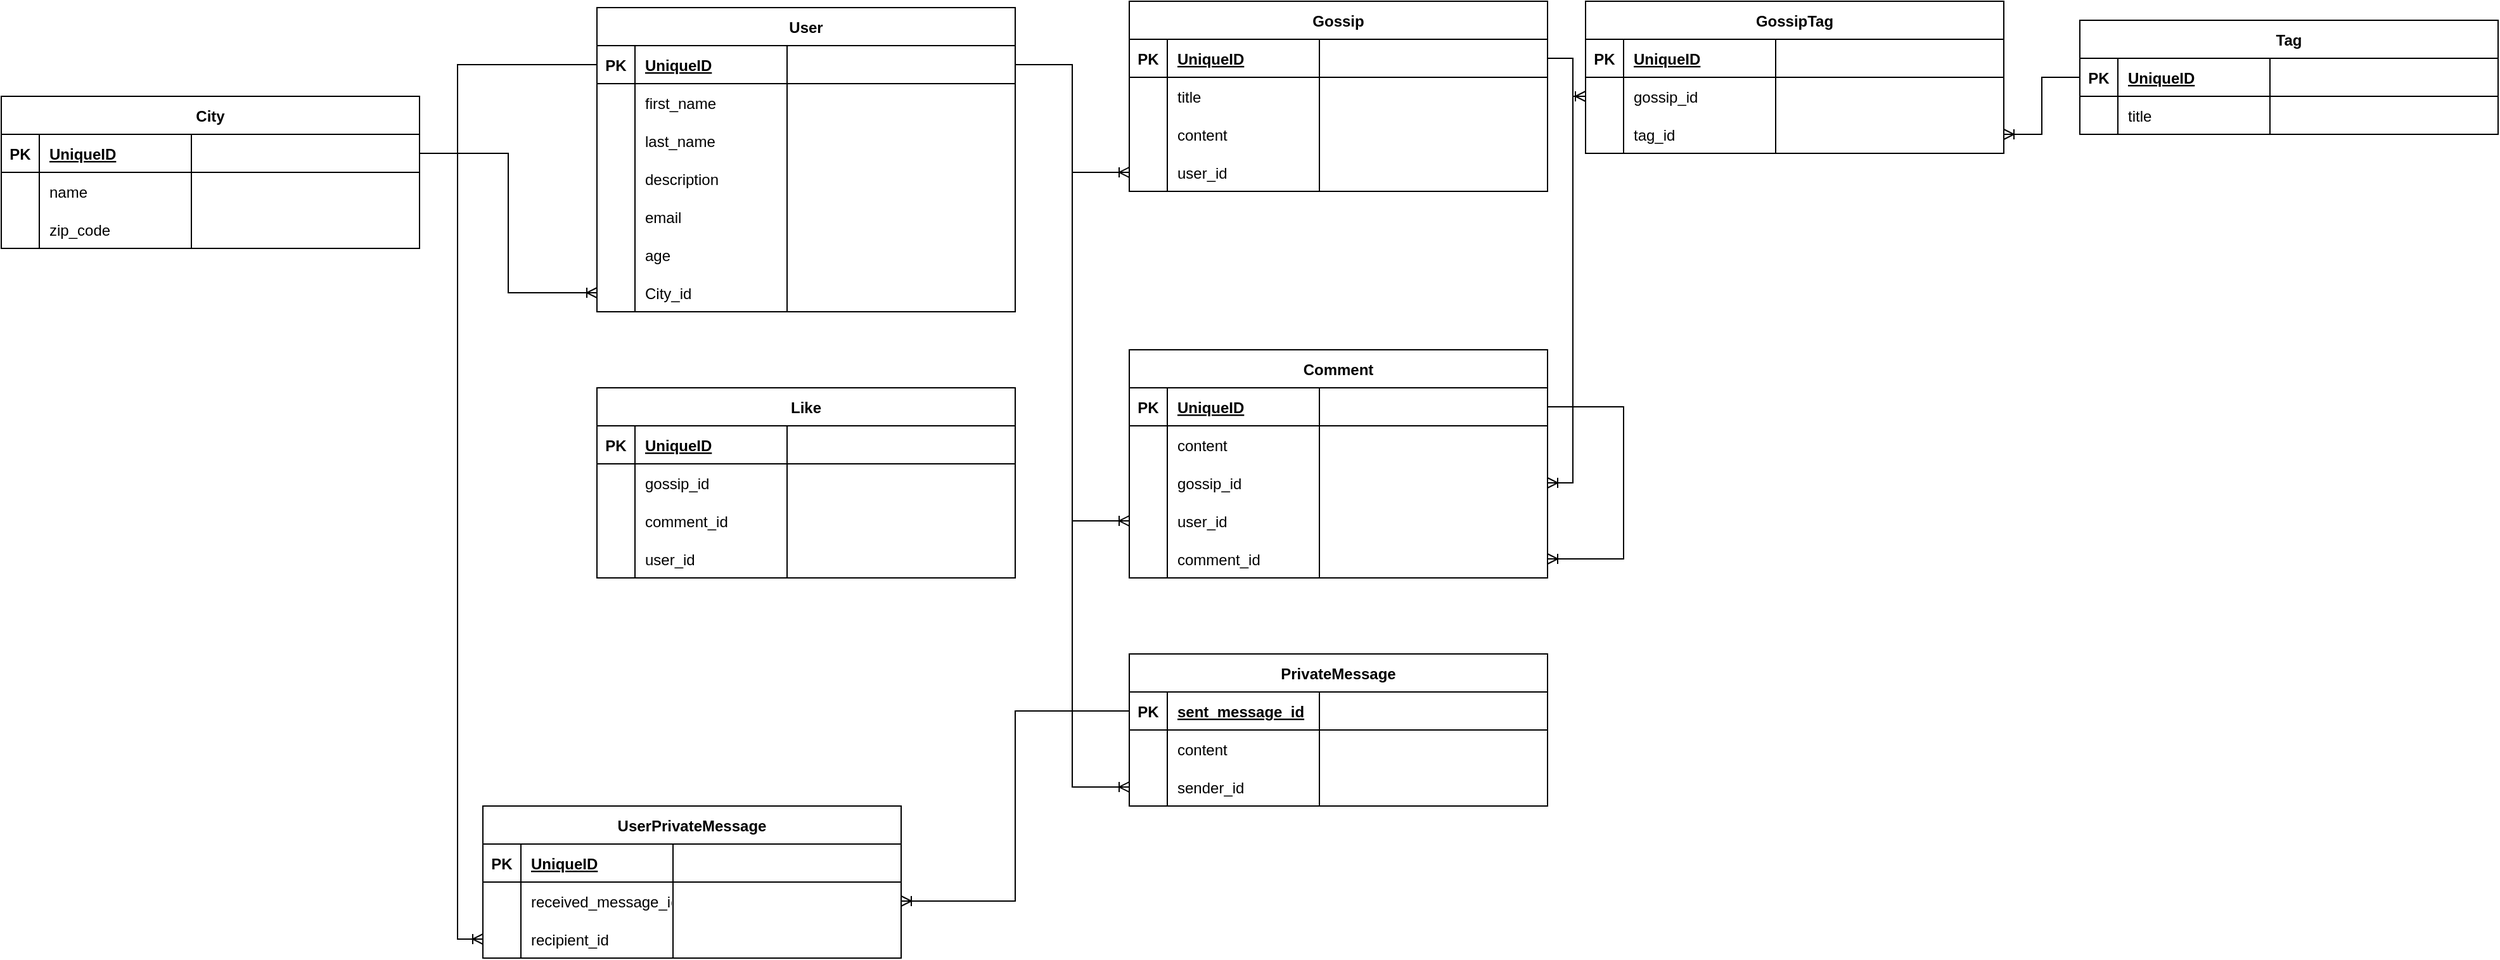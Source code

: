 <mxfile version="14.9.3" type="device"><diagram id="NC7c1RSUiTrpGan8flPd" name="Page-1"><mxGraphModel dx="3984" dy="928" grid="1" gridSize="10" guides="1" tooltips="1" connect="1" arrows="1" fold="1" page="1" pageScale="1" pageWidth="827" pageHeight="1169" math="0" shadow="0"><root><mxCell id="0"/><mxCell id="1" parent="0"/><mxCell id="-15CIQRWrJgsx4qzGJ0d-5" value="User" style="shape=table;startSize=30;container=1;collapsible=1;childLayout=tableLayout;fixedRows=1;rowLines=0;fontStyle=1;align=center;resizeLast=1;resizeHeight=1;" vertex="1" parent="1"><mxGeometry x="-1100" y="40" width="330" height="240" as="geometry"/></mxCell><mxCell id="-15CIQRWrJgsx4qzGJ0d-6" value="" style="shape=partialRectangle;collapsible=0;dropTarget=0;pointerEvents=0;fillColor=none;top=0;left=0;bottom=1;right=0;points=[[0,0.5],[1,0.5]];portConstraint=eastwest;resizeHeight=1;" vertex="1" parent="-15CIQRWrJgsx4qzGJ0d-5"><mxGeometry y="30" width="330" height="30" as="geometry"/></mxCell><mxCell id="-15CIQRWrJgsx4qzGJ0d-7" value="PK" style="shape=partialRectangle;connectable=0;fillColor=none;top=0;left=0;bottom=0;right=0;fontStyle=1;overflow=hidden;resizeHeight=1;" vertex="1" parent="-15CIQRWrJgsx4qzGJ0d-6"><mxGeometry width="30" height="30" as="geometry"/></mxCell><mxCell id="-15CIQRWrJgsx4qzGJ0d-8" value="UniqueID" style="shape=partialRectangle;connectable=0;fillColor=none;top=0;left=0;bottom=0;right=0;align=left;spacingLeft=6;fontStyle=5;overflow=hidden;resizeHeight=1;" vertex="1" parent="-15CIQRWrJgsx4qzGJ0d-6"><mxGeometry x="30" width="120" height="30" as="geometry"/></mxCell><mxCell id="-15CIQRWrJgsx4qzGJ0d-18" style="shape=partialRectangle;connectable=0;fillColor=none;top=0;left=0;bottom=0;right=0;align=left;spacingLeft=6;fontStyle=5;overflow=hidden;resizeHeight=1;" vertex="1" parent="-15CIQRWrJgsx4qzGJ0d-6"><mxGeometry x="150" width="180" height="30" as="geometry"/></mxCell><mxCell id="-15CIQRWrJgsx4qzGJ0d-9" value="" style="shape=partialRectangle;collapsible=0;dropTarget=0;pointerEvents=0;fillColor=none;top=0;left=0;bottom=0;right=0;points=[[0,0.5],[1,0.5]];portConstraint=eastwest;resizeHeight=1;" vertex="1" parent="-15CIQRWrJgsx4qzGJ0d-5"><mxGeometry y="60" width="330" height="30" as="geometry"/></mxCell><mxCell id="-15CIQRWrJgsx4qzGJ0d-10" value="" style="shape=partialRectangle;connectable=0;fillColor=none;top=0;left=0;bottom=0;right=0;editable=1;overflow=hidden;resizeHeight=1;" vertex="1" parent="-15CIQRWrJgsx4qzGJ0d-9"><mxGeometry width="30" height="30" as="geometry"/></mxCell><mxCell id="-15CIQRWrJgsx4qzGJ0d-11" value="first_name" style="shape=partialRectangle;connectable=0;fillColor=none;top=0;left=0;bottom=0;right=0;align=left;spacingLeft=6;overflow=hidden;resizeHeight=1;" vertex="1" parent="-15CIQRWrJgsx4qzGJ0d-9"><mxGeometry x="30" width="120" height="30" as="geometry"/></mxCell><mxCell id="-15CIQRWrJgsx4qzGJ0d-19" style="shape=partialRectangle;connectable=0;fillColor=none;top=0;left=0;bottom=0;right=0;align=left;spacingLeft=6;overflow=hidden;resizeHeight=1;" vertex="1" parent="-15CIQRWrJgsx4qzGJ0d-9"><mxGeometry x="150" width="180" height="30" as="geometry"/></mxCell><mxCell id="-15CIQRWrJgsx4qzGJ0d-12" value="" style="shape=partialRectangle;collapsible=0;dropTarget=0;pointerEvents=0;fillColor=none;top=0;left=0;bottom=0;right=0;points=[[0,0.5],[1,0.5]];portConstraint=eastwest;resizeHeight=1;" vertex="1" parent="-15CIQRWrJgsx4qzGJ0d-5"><mxGeometry y="90" width="330" height="30" as="geometry"/></mxCell><mxCell id="-15CIQRWrJgsx4qzGJ0d-13" value="" style="shape=partialRectangle;connectable=0;fillColor=none;top=0;left=0;bottom=0;right=0;editable=1;overflow=hidden;resizeHeight=1;" vertex="1" parent="-15CIQRWrJgsx4qzGJ0d-12"><mxGeometry width="30" height="30" as="geometry"/></mxCell><mxCell id="-15CIQRWrJgsx4qzGJ0d-14" value="last_name" style="shape=partialRectangle;connectable=0;fillColor=none;top=0;left=0;bottom=0;right=0;align=left;spacingLeft=6;overflow=hidden;resizeHeight=1;" vertex="1" parent="-15CIQRWrJgsx4qzGJ0d-12"><mxGeometry x="30" width="120" height="30" as="geometry"/></mxCell><mxCell id="-15CIQRWrJgsx4qzGJ0d-20" style="shape=partialRectangle;connectable=0;fillColor=none;top=0;left=0;bottom=0;right=0;align=left;spacingLeft=6;overflow=hidden;resizeHeight=1;" vertex="1" parent="-15CIQRWrJgsx4qzGJ0d-12"><mxGeometry x="150" width="180" height="30" as="geometry"/></mxCell><mxCell id="-15CIQRWrJgsx4qzGJ0d-15" value="" style="shape=partialRectangle;collapsible=0;dropTarget=0;pointerEvents=0;fillColor=none;top=0;left=0;bottom=0;right=0;points=[[0,0.5],[1,0.5]];portConstraint=eastwest;resizeHeight=1;" vertex="1" parent="-15CIQRWrJgsx4qzGJ0d-5"><mxGeometry y="120" width="330" height="30" as="geometry"/></mxCell><mxCell id="-15CIQRWrJgsx4qzGJ0d-16" value="" style="shape=partialRectangle;connectable=0;fillColor=none;top=0;left=0;bottom=0;right=0;editable=1;overflow=hidden;resizeHeight=1;" vertex="1" parent="-15CIQRWrJgsx4qzGJ0d-15"><mxGeometry width="30" height="30" as="geometry"/></mxCell><mxCell id="-15CIQRWrJgsx4qzGJ0d-17" value="description" style="shape=partialRectangle;connectable=0;fillColor=none;top=0;left=0;bottom=0;right=0;align=left;spacingLeft=6;overflow=hidden;resizeHeight=1;" vertex="1" parent="-15CIQRWrJgsx4qzGJ0d-15"><mxGeometry x="30" width="120" height="30" as="geometry"/></mxCell><mxCell id="-15CIQRWrJgsx4qzGJ0d-21" style="shape=partialRectangle;connectable=0;fillColor=none;top=0;left=0;bottom=0;right=0;align=left;spacingLeft=6;overflow=hidden;resizeHeight=1;" vertex="1" parent="-15CIQRWrJgsx4qzGJ0d-15"><mxGeometry x="150" width="180" height="30" as="geometry"/></mxCell><mxCell id="-15CIQRWrJgsx4qzGJ0d-23" style="shape=partialRectangle;collapsible=0;dropTarget=0;pointerEvents=0;fillColor=none;top=0;left=0;bottom=0;right=0;points=[[0,0.5],[1,0.5]];portConstraint=eastwest;resizeHeight=1;" vertex="1" parent="-15CIQRWrJgsx4qzGJ0d-5"><mxGeometry y="150" width="330" height="30" as="geometry"/></mxCell><mxCell id="-15CIQRWrJgsx4qzGJ0d-24" style="shape=partialRectangle;connectable=0;fillColor=none;top=0;left=0;bottom=0;right=0;editable=1;overflow=hidden;resizeHeight=1;" vertex="1" parent="-15CIQRWrJgsx4qzGJ0d-23"><mxGeometry width="30" height="30" as="geometry"/></mxCell><mxCell id="-15CIQRWrJgsx4qzGJ0d-25" value="email" style="shape=partialRectangle;connectable=0;fillColor=none;top=0;left=0;bottom=0;right=0;align=left;spacingLeft=6;overflow=hidden;resizeHeight=1;" vertex="1" parent="-15CIQRWrJgsx4qzGJ0d-23"><mxGeometry x="30" width="120" height="30" as="geometry"/></mxCell><mxCell id="-15CIQRWrJgsx4qzGJ0d-26" style="shape=partialRectangle;connectable=0;fillColor=none;top=0;left=0;bottom=0;right=0;align=left;spacingLeft=6;overflow=hidden;resizeHeight=1;" vertex="1" parent="-15CIQRWrJgsx4qzGJ0d-23"><mxGeometry x="150" width="180" height="30" as="geometry"/></mxCell><mxCell id="-15CIQRWrJgsx4qzGJ0d-27" style="shape=partialRectangle;collapsible=0;dropTarget=0;pointerEvents=0;fillColor=none;top=0;left=0;bottom=0;right=0;points=[[0,0.5],[1,0.5]];portConstraint=eastwest;resizeHeight=1;" vertex="1" parent="-15CIQRWrJgsx4qzGJ0d-5"><mxGeometry y="180" width="330" height="30" as="geometry"/></mxCell><mxCell id="-15CIQRWrJgsx4qzGJ0d-28" style="shape=partialRectangle;connectable=0;fillColor=none;top=0;left=0;bottom=0;right=0;editable=1;overflow=hidden;resizeHeight=1;" vertex="1" parent="-15CIQRWrJgsx4qzGJ0d-27"><mxGeometry width="30" height="30" as="geometry"/></mxCell><mxCell id="-15CIQRWrJgsx4qzGJ0d-29" value="age" style="shape=partialRectangle;connectable=0;fillColor=none;top=0;left=0;bottom=0;right=0;align=left;spacingLeft=6;overflow=hidden;resizeHeight=1;" vertex="1" parent="-15CIQRWrJgsx4qzGJ0d-27"><mxGeometry x="30" width="120" height="30" as="geometry"/></mxCell><mxCell id="-15CIQRWrJgsx4qzGJ0d-30" style="shape=partialRectangle;connectable=0;fillColor=none;top=0;left=0;bottom=0;right=0;align=left;spacingLeft=6;overflow=hidden;resizeHeight=1;" vertex="1" parent="-15CIQRWrJgsx4qzGJ0d-27"><mxGeometry x="150" width="180" height="30" as="geometry"/></mxCell><mxCell id="-15CIQRWrJgsx4qzGJ0d-56" style="shape=partialRectangle;collapsible=0;dropTarget=0;pointerEvents=0;fillColor=none;top=0;left=0;bottom=0;right=0;points=[[0,0.5],[1,0.5]];portConstraint=eastwest;resizeHeight=1;" vertex="1" parent="-15CIQRWrJgsx4qzGJ0d-5"><mxGeometry y="210" width="330" height="30" as="geometry"/></mxCell><mxCell id="-15CIQRWrJgsx4qzGJ0d-57" style="shape=partialRectangle;connectable=0;fillColor=none;top=0;left=0;bottom=0;right=0;editable=1;overflow=hidden;resizeHeight=1;" vertex="1" parent="-15CIQRWrJgsx4qzGJ0d-56"><mxGeometry width="30" height="30" as="geometry"/></mxCell><mxCell id="-15CIQRWrJgsx4qzGJ0d-58" value="City_id" style="shape=partialRectangle;connectable=0;fillColor=none;top=0;left=0;bottom=0;right=0;align=left;spacingLeft=6;overflow=hidden;resizeHeight=1;" vertex="1" parent="-15CIQRWrJgsx4qzGJ0d-56"><mxGeometry x="30" width="120" height="30" as="geometry"/></mxCell><mxCell id="-15CIQRWrJgsx4qzGJ0d-59" style="shape=partialRectangle;connectable=0;fillColor=none;top=0;left=0;bottom=0;right=0;align=left;spacingLeft=6;overflow=hidden;resizeHeight=1;" vertex="1" parent="-15CIQRWrJgsx4qzGJ0d-56"><mxGeometry x="150" width="180" height="30" as="geometry"/></mxCell><mxCell id="-15CIQRWrJgsx4qzGJ0d-31" value="City" style="shape=table;startSize=30;container=1;collapsible=1;childLayout=tableLayout;fixedRows=1;rowLines=0;fontStyle=1;align=center;resizeLast=1;resizeHeight=1;" vertex="1" parent="1"><mxGeometry x="-1570" y="110" width="330" height="120" as="geometry"/></mxCell><mxCell id="-15CIQRWrJgsx4qzGJ0d-32" value="" style="shape=partialRectangle;collapsible=0;dropTarget=0;pointerEvents=0;fillColor=none;top=0;left=0;bottom=1;right=0;points=[[0,0.5],[1,0.5]];portConstraint=eastwest;resizeHeight=1;" vertex="1" parent="-15CIQRWrJgsx4qzGJ0d-31"><mxGeometry y="30" width="330" height="30" as="geometry"/></mxCell><mxCell id="-15CIQRWrJgsx4qzGJ0d-33" value="PK" style="shape=partialRectangle;connectable=0;fillColor=none;top=0;left=0;bottom=0;right=0;fontStyle=1;overflow=hidden;resizeHeight=1;" vertex="1" parent="-15CIQRWrJgsx4qzGJ0d-32"><mxGeometry width="30" height="30" as="geometry"/></mxCell><mxCell id="-15CIQRWrJgsx4qzGJ0d-34" value="UniqueID" style="shape=partialRectangle;connectable=0;fillColor=none;top=0;left=0;bottom=0;right=0;align=left;spacingLeft=6;fontStyle=5;overflow=hidden;resizeHeight=1;" vertex="1" parent="-15CIQRWrJgsx4qzGJ0d-32"><mxGeometry x="30" width="120" height="30" as="geometry"/></mxCell><mxCell id="-15CIQRWrJgsx4qzGJ0d-35" style="shape=partialRectangle;connectable=0;fillColor=none;top=0;left=0;bottom=0;right=0;align=left;spacingLeft=6;fontStyle=5;overflow=hidden;resizeHeight=1;" vertex="1" parent="-15CIQRWrJgsx4qzGJ0d-32"><mxGeometry x="150" width="180" height="30" as="geometry"/></mxCell><mxCell id="-15CIQRWrJgsx4qzGJ0d-36" value="" style="shape=partialRectangle;collapsible=0;dropTarget=0;pointerEvents=0;fillColor=none;top=0;left=0;bottom=0;right=0;points=[[0,0.5],[1,0.5]];portConstraint=eastwest;resizeHeight=1;" vertex="1" parent="-15CIQRWrJgsx4qzGJ0d-31"><mxGeometry y="60" width="330" height="30" as="geometry"/></mxCell><mxCell id="-15CIQRWrJgsx4qzGJ0d-37" value="" style="shape=partialRectangle;connectable=0;fillColor=none;top=0;left=0;bottom=0;right=0;editable=1;overflow=hidden;resizeHeight=1;" vertex="1" parent="-15CIQRWrJgsx4qzGJ0d-36"><mxGeometry width="30" height="30" as="geometry"/></mxCell><mxCell id="-15CIQRWrJgsx4qzGJ0d-38" value="name" style="shape=partialRectangle;connectable=0;fillColor=none;top=0;left=0;bottom=0;right=0;align=left;spacingLeft=6;overflow=hidden;resizeHeight=1;" vertex="1" parent="-15CIQRWrJgsx4qzGJ0d-36"><mxGeometry x="30" width="120" height="30" as="geometry"/></mxCell><mxCell id="-15CIQRWrJgsx4qzGJ0d-39" style="shape=partialRectangle;connectable=0;fillColor=none;top=0;left=0;bottom=0;right=0;align=left;spacingLeft=6;overflow=hidden;resizeHeight=1;" vertex="1" parent="-15CIQRWrJgsx4qzGJ0d-36"><mxGeometry x="150" width="180" height="30" as="geometry"/></mxCell><mxCell id="-15CIQRWrJgsx4qzGJ0d-40" value="" style="shape=partialRectangle;collapsible=0;dropTarget=0;pointerEvents=0;fillColor=none;top=0;left=0;bottom=0;right=0;points=[[0,0.5],[1,0.5]];portConstraint=eastwest;resizeHeight=1;" vertex="1" parent="-15CIQRWrJgsx4qzGJ0d-31"><mxGeometry y="90" width="330" height="30" as="geometry"/></mxCell><mxCell id="-15CIQRWrJgsx4qzGJ0d-41" value="" style="shape=partialRectangle;connectable=0;fillColor=none;top=0;left=0;bottom=0;right=0;editable=1;overflow=hidden;resizeHeight=1;" vertex="1" parent="-15CIQRWrJgsx4qzGJ0d-40"><mxGeometry width="30" height="30" as="geometry"/></mxCell><mxCell id="-15CIQRWrJgsx4qzGJ0d-42" value="zip_code" style="shape=partialRectangle;connectable=0;fillColor=none;top=0;left=0;bottom=0;right=0;align=left;spacingLeft=6;overflow=hidden;resizeHeight=1;" vertex="1" parent="-15CIQRWrJgsx4qzGJ0d-40"><mxGeometry x="30" width="120" height="30" as="geometry"/></mxCell><mxCell id="-15CIQRWrJgsx4qzGJ0d-43" style="shape=partialRectangle;connectable=0;fillColor=none;top=0;left=0;bottom=0;right=0;align=left;spacingLeft=6;overflow=hidden;resizeHeight=1;" vertex="1" parent="-15CIQRWrJgsx4qzGJ0d-40"><mxGeometry x="150" width="180" height="30" as="geometry"/></mxCell><mxCell id="-15CIQRWrJgsx4qzGJ0d-61" style="edgeStyle=orthogonalEdgeStyle;rounded=0;orthogonalLoop=1;jettySize=auto;html=1;exitX=1;exitY=0.5;exitDx=0;exitDy=0;entryX=0;entryY=0.5;entryDx=0;entryDy=0;fontSize=10;endArrow=ERoneToMany;endFill=0;" edge="1" parent="1" source="-15CIQRWrJgsx4qzGJ0d-32" target="-15CIQRWrJgsx4qzGJ0d-56"><mxGeometry relative="1" as="geometry"/></mxCell><mxCell id="-15CIQRWrJgsx4qzGJ0d-62" value="Gossip" style="shape=table;startSize=30;container=1;collapsible=1;childLayout=tableLayout;fixedRows=1;rowLines=0;fontStyle=1;align=center;resizeLast=1;resizeHeight=1;" vertex="1" parent="1"><mxGeometry x="-680" y="35" width="330" height="150" as="geometry"/></mxCell><mxCell id="-15CIQRWrJgsx4qzGJ0d-63" value="" style="shape=partialRectangle;collapsible=0;dropTarget=0;pointerEvents=0;fillColor=none;top=0;left=0;bottom=1;right=0;points=[[0,0.5],[1,0.5]];portConstraint=eastwest;resizeHeight=1;" vertex="1" parent="-15CIQRWrJgsx4qzGJ0d-62"><mxGeometry y="30" width="330" height="30" as="geometry"/></mxCell><mxCell id="-15CIQRWrJgsx4qzGJ0d-64" value="PK" style="shape=partialRectangle;connectable=0;fillColor=none;top=0;left=0;bottom=0;right=0;fontStyle=1;overflow=hidden;resizeHeight=1;" vertex="1" parent="-15CIQRWrJgsx4qzGJ0d-63"><mxGeometry width="30" height="30" as="geometry"/></mxCell><mxCell id="-15CIQRWrJgsx4qzGJ0d-65" value="UniqueID" style="shape=partialRectangle;connectable=0;fillColor=none;top=0;left=0;bottom=0;right=0;align=left;spacingLeft=6;fontStyle=5;overflow=hidden;resizeHeight=1;" vertex="1" parent="-15CIQRWrJgsx4qzGJ0d-63"><mxGeometry x="30" width="120" height="30" as="geometry"/></mxCell><mxCell id="-15CIQRWrJgsx4qzGJ0d-66" style="shape=partialRectangle;connectable=0;fillColor=none;top=0;left=0;bottom=0;right=0;align=left;spacingLeft=6;fontStyle=5;overflow=hidden;resizeHeight=1;" vertex="1" parent="-15CIQRWrJgsx4qzGJ0d-63"><mxGeometry x="150" width="180" height="30" as="geometry"/></mxCell><mxCell id="-15CIQRWrJgsx4qzGJ0d-67" value="" style="shape=partialRectangle;collapsible=0;dropTarget=0;pointerEvents=0;fillColor=none;top=0;left=0;bottom=0;right=0;points=[[0,0.5],[1,0.5]];portConstraint=eastwest;resizeHeight=1;" vertex="1" parent="-15CIQRWrJgsx4qzGJ0d-62"><mxGeometry y="60" width="330" height="30" as="geometry"/></mxCell><mxCell id="-15CIQRWrJgsx4qzGJ0d-68" value="" style="shape=partialRectangle;connectable=0;fillColor=none;top=0;left=0;bottom=0;right=0;editable=1;overflow=hidden;resizeHeight=1;" vertex="1" parent="-15CIQRWrJgsx4qzGJ0d-67"><mxGeometry width="30" height="30" as="geometry"/></mxCell><mxCell id="-15CIQRWrJgsx4qzGJ0d-69" value="title" style="shape=partialRectangle;connectable=0;fillColor=none;top=0;left=0;bottom=0;right=0;align=left;spacingLeft=6;overflow=hidden;resizeHeight=1;" vertex="1" parent="-15CIQRWrJgsx4qzGJ0d-67"><mxGeometry x="30" width="120" height="30" as="geometry"/></mxCell><mxCell id="-15CIQRWrJgsx4qzGJ0d-70" style="shape=partialRectangle;connectable=0;fillColor=none;top=0;left=0;bottom=0;right=0;align=left;spacingLeft=6;overflow=hidden;resizeHeight=1;" vertex="1" parent="-15CIQRWrJgsx4qzGJ0d-67"><mxGeometry x="150" width="180" height="30" as="geometry"/></mxCell><mxCell id="-15CIQRWrJgsx4qzGJ0d-71" value="" style="shape=partialRectangle;collapsible=0;dropTarget=0;pointerEvents=0;fillColor=none;top=0;left=0;bottom=0;right=0;points=[[0,0.5],[1,0.5]];portConstraint=eastwest;resizeHeight=1;" vertex="1" parent="-15CIQRWrJgsx4qzGJ0d-62"><mxGeometry y="90" width="330" height="30" as="geometry"/></mxCell><mxCell id="-15CIQRWrJgsx4qzGJ0d-72" value="" style="shape=partialRectangle;connectable=0;fillColor=none;top=0;left=0;bottom=0;right=0;editable=1;overflow=hidden;resizeHeight=1;" vertex="1" parent="-15CIQRWrJgsx4qzGJ0d-71"><mxGeometry width="30" height="30" as="geometry"/></mxCell><mxCell id="-15CIQRWrJgsx4qzGJ0d-73" value="content" style="shape=partialRectangle;connectable=0;fillColor=none;top=0;left=0;bottom=0;right=0;align=left;spacingLeft=6;overflow=hidden;resizeHeight=1;" vertex="1" parent="-15CIQRWrJgsx4qzGJ0d-71"><mxGeometry x="30" width="120" height="30" as="geometry"/></mxCell><mxCell id="-15CIQRWrJgsx4qzGJ0d-74" style="shape=partialRectangle;connectable=0;fillColor=none;top=0;left=0;bottom=0;right=0;align=left;spacingLeft=6;overflow=hidden;resizeHeight=1;" vertex="1" parent="-15CIQRWrJgsx4qzGJ0d-71"><mxGeometry x="150" width="180" height="30" as="geometry"/></mxCell><mxCell id="-15CIQRWrJgsx4qzGJ0d-75" value="" style="shape=partialRectangle;collapsible=0;dropTarget=0;pointerEvents=0;fillColor=none;top=0;left=0;bottom=0;right=0;points=[[0,0.5],[1,0.5]];portConstraint=eastwest;resizeHeight=1;" vertex="1" parent="-15CIQRWrJgsx4qzGJ0d-62"><mxGeometry y="120" width="330" height="30" as="geometry"/></mxCell><mxCell id="-15CIQRWrJgsx4qzGJ0d-76" value="" style="shape=partialRectangle;connectable=0;fillColor=none;top=0;left=0;bottom=0;right=0;editable=1;overflow=hidden;resizeHeight=1;" vertex="1" parent="-15CIQRWrJgsx4qzGJ0d-75"><mxGeometry width="30" height="30" as="geometry"/></mxCell><mxCell id="-15CIQRWrJgsx4qzGJ0d-77" value="user_id" style="shape=partialRectangle;connectable=0;fillColor=none;top=0;left=0;bottom=0;right=0;align=left;spacingLeft=6;overflow=hidden;resizeHeight=1;" vertex="1" parent="-15CIQRWrJgsx4qzGJ0d-75"><mxGeometry x="30" width="120" height="30" as="geometry"/></mxCell><mxCell id="-15CIQRWrJgsx4qzGJ0d-78" style="shape=partialRectangle;connectable=0;fillColor=none;top=0;left=0;bottom=0;right=0;align=left;spacingLeft=6;overflow=hidden;resizeHeight=1;" vertex="1" parent="-15CIQRWrJgsx4qzGJ0d-75"><mxGeometry x="150" width="180" height="30" as="geometry"/></mxCell><mxCell id="-15CIQRWrJgsx4qzGJ0d-92" style="edgeStyle=orthogonalEdgeStyle;rounded=0;orthogonalLoop=1;jettySize=auto;html=1;exitX=1;exitY=0.5;exitDx=0;exitDy=0;fontSize=10;endArrow=ERoneToMany;endFill=0;" edge="1" parent="1" source="-15CIQRWrJgsx4qzGJ0d-6" target="-15CIQRWrJgsx4qzGJ0d-75"><mxGeometry relative="1" as="geometry"/></mxCell><mxCell id="-15CIQRWrJgsx4qzGJ0d-95" value="Tag" style="shape=table;startSize=30;container=1;collapsible=1;childLayout=tableLayout;fixedRows=1;rowLines=0;fontStyle=1;align=center;resizeLast=1;resizeHeight=1;" vertex="1" parent="1"><mxGeometry x="70" y="50" width="330" height="90" as="geometry"/></mxCell><mxCell id="-15CIQRWrJgsx4qzGJ0d-96" value="" style="shape=partialRectangle;collapsible=0;dropTarget=0;pointerEvents=0;fillColor=none;top=0;left=0;bottom=1;right=0;points=[[0,0.5],[1,0.5]];portConstraint=eastwest;resizeHeight=1;" vertex="1" parent="-15CIQRWrJgsx4qzGJ0d-95"><mxGeometry y="30" width="330" height="30" as="geometry"/></mxCell><mxCell id="-15CIQRWrJgsx4qzGJ0d-97" value="PK" style="shape=partialRectangle;connectable=0;fillColor=none;top=0;left=0;bottom=0;right=0;fontStyle=1;overflow=hidden;resizeHeight=1;" vertex="1" parent="-15CIQRWrJgsx4qzGJ0d-96"><mxGeometry width="30" height="30" as="geometry"/></mxCell><mxCell id="-15CIQRWrJgsx4qzGJ0d-98" value="UniqueID" style="shape=partialRectangle;connectable=0;fillColor=none;top=0;left=0;bottom=0;right=0;align=left;spacingLeft=6;fontStyle=5;overflow=hidden;resizeHeight=1;" vertex="1" parent="-15CIQRWrJgsx4qzGJ0d-96"><mxGeometry x="30" width="120" height="30" as="geometry"/></mxCell><mxCell id="-15CIQRWrJgsx4qzGJ0d-99" style="shape=partialRectangle;connectable=0;fillColor=none;top=0;left=0;bottom=0;right=0;align=left;spacingLeft=6;fontStyle=5;overflow=hidden;resizeHeight=1;" vertex="1" parent="-15CIQRWrJgsx4qzGJ0d-96"><mxGeometry x="150" width="180" height="30" as="geometry"/></mxCell><mxCell id="-15CIQRWrJgsx4qzGJ0d-100" value="" style="shape=partialRectangle;collapsible=0;dropTarget=0;pointerEvents=0;fillColor=none;top=0;left=0;bottom=0;right=0;points=[[0,0.5],[1,0.5]];portConstraint=eastwest;resizeHeight=1;" vertex="1" parent="-15CIQRWrJgsx4qzGJ0d-95"><mxGeometry y="60" width="330" height="30" as="geometry"/></mxCell><mxCell id="-15CIQRWrJgsx4qzGJ0d-101" value="" style="shape=partialRectangle;connectable=0;fillColor=none;top=0;left=0;bottom=0;right=0;editable=1;overflow=hidden;resizeHeight=1;" vertex="1" parent="-15CIQRWrJgsx4qzGJ0d-100"><mxGeometry width="30" height="30" as="geometry"/></mxCell><mxCell id="-15CIQRWrJgsx4qzGJ0d-102" value="title" style="shape=partialRectangle;connectable=0;fillColor=none;top=0;left=0;bottom=0;right=0;align=left;spacingLeft=6;overflow=hidden;resizeHeight=1;" vertex="1" parent="-15CIQRWrJgsx4qzGJ0d-100"><mxGeometry x="30" width="120" height="30" as="geometry"/></mxCell><mxCell id="-15CIQRWrJgsx4qzGJ0d-103" style="shape=partialRectangle;connectable=0;fillColor=none;top=0;left=0;bottom=0;right=0;align=left;spacingLeft=6;overflow=hidden;resizeHeight=1;" vertex="1" parent="-15CIQRWrJgsx4qzGJ0d-100"><mxGeometry x="150" width="180" height="30" as="geometry"/></mxCell><mxCell id="-15CIQRWrJgsx4qzGJ0d-112" value="GossipTag" style="shape=table;startSize=30;container=1;collapsible=1;childLayout=tableLayout;fixedRows=1;rowLines=0;fontStyle=1;align=center;resizeLast=1;resizeHeight=1;" vertex="1" parent="1"><mxGeometry x="-320" y="35" width="330" height="120" as="geometry"/></mxCell><mxCell id="-15CIQRWrJgsx4qzGJ0d-113" value="" style="shape=partialRectangle;collapsible=0;dropTarget=0;pointerEvents=0;fillColor=none;top=0;left=0;bottom=1;right=0;points=[[0,0.5],[1,0.5]];portConstraint=eastwest;resizeHeight=1;" vertex="1" parent="-15CIQRWrJgsx4qzGJ0d-112"><mxGeometry y="30" width="330" height="30" as="geometry"/></mxCell><mxCell id="-15CIQRWrJgsx4qzGJ0d-114" value="PK" style="shape=partialRectangle;connectable=0;fillColor=none;top=0;left=0;bottom=0;right=0;fontStyle=1;overflow=hidden;resizeHeight=1;" vertex="1" parent="-15CIQRWrJgsx4qzGJ0d-113"><mxGeometry width="30" height="30" as="geometry"/></mxCell><mxCell id="-15CIQRWrJgsx4qzGJ0d-115" value="UniqueID" style="shape=partialRectangle;connectable=0;fillColor=none;top=0;left=0;bottom=0;right=0;align=left;spacingLeft=6;fontStyle=5;overflow=hidden;resizeHeight=1;" vertex="1" parent="-15CIQRWrJgsx4qzGJ0d-113"><mxGeometry x="30" width="120" height="30" as="geometry"/></mxCell><mxCell id="-15CIQRWrJgsx4qzGJ0d-116" style="shape=partialRectangle;connectable=0;fillColor=none;top=0;left=0;bottom=0;right=0;align=left;spacingLeft=6;fontStyle=5;overflow=hidden;resizeHeight=1;" vertex="1" parent="-15CIQRWrJgsx4qzGJ0d-113"><mxGeometry x="150" width="180" height="30" as="geometry"/></mxCell><mxCell id="-15CIQRWrJgsx4qzGJ0d-117" value="" style="shape=partialRectangle;collapsible=0;dropTarget=0;pointerEvents=0;fillColor=none;top=0;left=0;bottom=0;right=0;points=[[0,0.5],[1,0.5]];portConstraint=eastwest;resizeHeight=1;" vertex="1" parent="-15CIQRWrJgsx4qzGJ0d-112"><mxGeometry y="60" width="330" height="30" as="geometry"/></mxCell><mxCell id="-15CIQRWrJgsx4qzGJ0d-118" value="" style="shape=partialRectangle;connectable=0;fillColor=none;top=0;left=0;bottom=0;right=0;editable=1;overflow=hidden;resizeHeight=1;" vertex="1" parent="-15CIQRWrJgsx4qzGJ0d-117"><mxGeometry width="30" height="30" as="geometry"/></mxCell><mxCell id="-15CIQRWrJgsx4qzGJ0d-119" value="gossip_id" style="shape=partialRectangle;connectable=0;fillColor=none;top=0;left=0;bottom=0;right=0;align=left;spacingLeft=6;overflow=hidden;resizeHeight=1;" vertex="1" parent="-15CIQRWrJgsx4qzGJ0d-117"><mxGeometry x="30" width="120" height="30" as="geometry"/></mxCell><mxCell id="-15CIQRWrJgsx4qzGJ0d-120" style="shape=partialRectangle;connectable=0;fillColor=none;top=0;left=0;bottom=0;right=0;align=left;spacingLeft=6;overflow=hidden;resizeHeight=1;" vertex="1" parent="-15CIQRWrJgsx4qzGJ0d-117"><mxGeometry x="150" width="180" height="30" as="geometry"/></mxCell><mxCell id="-15CIQRWrJgsx4qzGJ0d-121" value="" style="shape=partialRectangle;collapsible=0;dropTarget=0;pointerEvents=0;fillColor=none;top=0;left=0;bottom=0;right=0;points=[[0,0.5],[1,0.5]];portConstraint=eastwest;resizeHeight=1;" vertex="1" parent="-15CIQRWrJgsx4qzGJ0d-112"><mxGeometry y="90" width="330" height="30" as="geometry"/></mxCell><mxCell id="-15CIQRWrJgsx4qzGJ0d-122" value="" style="shape=partialRectangle;connectable=0;fillColor=none;top=0;left=0;bottom=0;right=0;editable=1;overflow=hidden;resizeHeight=1;" vertex="1" parent="-15CIQRWrJgsx4qzGJ0d-121"><mxGeometry width="30" height="30" as="geometry"/></mxCell><mxCell id="-15CIQRWrJgsx4qzGJ0d-123" value="tag_id" style="shape=partialRectangle;connectable=0;fillColor=none;top=0;left=0;bottom=0;right=0;align=left;spacingLeft=6;overflow=hidden;resizeHeight=1;" vertex="1" parent="-15CIQRWrJgsx4qzGJ0d-121"><mxGeometry x="30" width="120" height="30" as="geometry"/></mxCell><mxCell id="-15CIQRWrJgsx4qzGJ0d-124" style="shape=partialRectangle;connectable=0;fillColor=none;top=0;left=0;bottom=0;right=0;align=left;spacingLeft=6;overflow=hidden;resizeHeight=1;" vertex="1" parent="-15CIQRWrJgsx4qzGJ0d-121"><mxGeometry x="150" width="180" height="30" as="geometry"/></mxCell><mxCell id="-15CIQRWrJgsx4qzGJ0d-127" style="edgeStyle=orthogonalEdgeStyle;rounded=0;orthogonalLoop=1;jettySize=auto;html=1;exitX=0;exitY=0.5;exitDx=0;exitDy=0;entryX=1;entryY=0.5;entryDx=0;entryDy=0;fontSize=10;endArrow=ERoneToMany;endFill=0;" edge="1" parent="1" source="-15CIQRWrJgsx4qzGJ0d-96" target="-15CIQRWrJgsx4qzGJ0d-121"><mxGeometry relative="1" as="geometry"/></mxCell><mxCell id="-15CIQRWrJgsx4qzGJ0d-128" style="edgeStyle=orthogonalEdgeStyle;rounded=0;orthogonalLoop=1;jettySize=auto;html=1;exitX=1;exitY=0.5;exitDx=0;exitDy=0;entryX=0;entryY=0.5;entryDx=0;entryDy=0;fontSize=10;endArrow=ERoneToMany;endFill=0;" edge="1" parent="1" source="-15CIQRWrJgsx4qzGJ0d-63" target="-15CIQRWrJgsx4qzGJ0d-117"><mxGeometry relative="1" as="geometry"/></mxCell><mxCell id="-15CIQRWrJgsx4qzGJ0d-129" value="PrivateMessage" style="shape=table;startSize=30;container=1;collapsible=1;childLayout=tableLayout;fixedRows=1;rowLines=0;fontStyle=1;align=center;resizeLast=1;resizeHeight=1;" vertex="1" parent="1"><mxGeometry x="-680" y="550" width="330" height="120" as="geometry"/></mxCell><mxCell id="-15CIQRWrJgsx4qzGJ0d-130" value="" style="shape=partialRectangle;collapsible=0;dropTarget=0;pointerEvents=0;fillColor=none;top=0;left=0;bottom=1;right=0;points=[[0,0.5],[1,0.5]];portConstraint=eastwest;resizeHeight=1;" vertex="1" parent="-15CIQRWrJgsx4qzGJ0d-129"><mxGeometry y="30" width="330" height="30" as="geometry"/></mxCell><mxCell id="-15CIQRWrJgsx4qzGJ0d-131" value="PK" style="shape=partialRectangle;connectable=0;fillColor=none;top=0;left=0;bottom=0;right=0;fontStyle=1;overflow=hidden;resizeHeight=1;" vertex="1" parent="-15CIQRWrJgsx4qzGJ0d-130"><mxGeometry width="30" height="30" as="geometry"/></mxCell><mxCell id="-15CIQRWrJgsx4qzGJ0d-132" value="sent_message_id" style="shape=partialRectangle;connectable=0;fillColor=none;top=0;left=0;bottom=0;right=0;align=left;spacingLeft=6;fontStyle=5;overflow=hidden;resizeHeight=1;" vertex="1" parent="-15CIQRWrJgsx4qzGJ0d-130"><mxGeometry x="30" width="120" height="30" as="geometry"/></mxCell><mxCell id="-15CIQRWrJgsx4qzGJ0d-133" style="shape=partialRectangle;connectable=0;fillColor=none;top=0;left=0;bottom=0;right=0;align=left;spacingLeft=6;fontStyle=5;overflow=hidden;resizeHeight=1;" vertex="1" parent="-15CIQRWrJgsx4qzGJ0d-130"><mxGeometry x="150" width="180" height="30" as="geometry"/></mxCell><mxCell id="-15CIQRWrJgsx4qzGJ0d-134" value="" style="shape=partialRectangle;collapsible=0;dropTarget=0;pointerEvents=0;fillColor=none;top=0;left=0;bottom=0;right=0;points=[[0,0.5],[1,0.5]];portConstraint=eastwest;resizeHeight=1;" vertex="1" parent="-15CIQRWrJgsx4qzGJ0d-129"><mxGeometry y="60" width="330" height="30" as="geometry"/></mxCell><mxCell id="-15CIQRWrJgsx4qzGJ0d-135" value="" style="shape=partialRectangle;connectable=0;fillColor=none;top=0;left=0;bottom=0;right=0;editable=1;overflow=hidden;resizeHeight=1;" vertex="1" parent="-15CIQRWrJgsx4qzGJ0d-134"><mxGeometry width="30" height="30" as="geometry"/></mxCell><mxCell id="-15CIQRWrJgsx4qzGJ0d-136" value="content" style="shape=partialRectangle;connectable=0;fillColor=none;top=0;left=0;bottom=0;right=0;align=left;spacingLeft=6;overflow=hidden;resizeHeight=1;" vertex="1" parent="-15CIQRWrJgsx4qzGJ0d-134"><mxGeometry x="30" width="120" height="30" as="geometry"/></mxCell><mxCell id="-15CIQRWrJgsx4qzGJ0d-137" style="shape=partialRectangle;connectable=0;fillColor=none;top=0;left=0;bottom=0;right=0;align=left;spacingLeft=6;overflow=hidden;resizeHeight=1;" vertex="1" parent="-15CIQRWrJgsx4qzGJ0d-134"><mxGeometry x="150" width="180" height="30" as="geometry"/></mxCell><mxCell id="-15CIQRWrJgsx4qzGJ0d-138" value="" style="shape=partialRectangle;collapsible=0;dropTarget=0;pointerEvents=0;fillColor=none;top=0;left=0;bottom=0;right=0;points=[[0,0.5],[1,0.5]];portConstraint=eastwest;resizeHeight=1;" vertex="1" parent="-15CIQRWrJgsx4qzGJ0d-129"><mxGeometry y="90" width="330" height="30" as="geometry"/></mxCell><mxCell id="-15CIQRWrJgsx4qzGJ0d-139" value="" style="shape=partialRectangle;connectable=0;fillColor=none;top=0;left=0;bottom=0;right=0;editable=1;overflow=hidden;resizeHeight=1;" vertex="1" parent="-15CIQRWrJgsx4qzGJ0d-138"><mxGeometry width="30" height="30" as="geometry"/></mxCell><mxCell id="-15CIQRWrJgsx4qzGJ0d-140" value="sender_id" style="shape=partialRectangle;connectable=0;fillColor=none;top=0;left=0;bottom=0;right=0;align=left;spacingLeft=6;overflow=hidden;resizeHeight=1;" vertex="1" parent="-15CIQRWrJgsx4qzGJ0d-138"><mxGeometry x="30" width="120" height="30" as="geometry"/></mxCell><mxCell id="-15CIQRWrJgsx4qzGJ0d-141" style="shape=partialRectangle;connectable=0;fillColor=none;top=0;left=0;bottom=0;right=0;align=left;spacingLeft=6;overflow=hidden;resizeHeight=1;" vertex="1" parent="-15CIQRWrJgsx4qzGJ0d-138"><mxGeometry x="150" width="180" height="30" as="geometry"/></mxCell><mxCell id="-15CIQRWrJgsx4qzGJ0d-146" style="edgeStyle=orthogonalEdgeStyle;rounded=0;orthogonalLoop=1;jettySize=auto;html=1;exitX=1;exitY=0.5;exitDx=0;exitDy=0;entryX=0;entryY=0.5;entryDx=0;entryDy=0;fontSize=10;endArrow=ERoneToMany;endFill=0;" edge="1" parent="1" source="-15CIQRWrJgsx4qzGJ0d-6" target="-15CIQRWrJgsx4qzGJ0d-138"><mxGeometry relative="1" as="geometry"/></mxCell><mxCell id="-15CIQRWrJgsx4qzGJ0d-147" value="UserPrivateMessage" style="shape=table;startSize=30;container=1;collapsible=1;childLayout=tableLayout;fixedRows=1;rowLines=0;fontStyle=1;align=center;resizeLast=1;resizeHeight=1;" vertex="1" parent="1"><mxGeometry x="-1190" y="670" width="330" height="120" as="geometry"/></mxCell><mxCell id="-15CIQRWrJgsx4qzGJ0d-148" value="" style="shape=partialRectangle;collapsible=0;dropTarget=0;pointerEvents=0;fillColor=none;top=0;left=0;bottom=1;right=0;points=[[0,0.5],[1,0.5]];portConstraint=eastwest;resizeHeight=1;" vertex="1" parent="-15CIQRWrJgsx4qzGJ0d-147"><mxGeometry y="30" width="330" height="30" as="geometry"/></mxCell><mxCell id="-15CIQRWrJgsx4qzGJ0d-149" value="PK" style="shape=partialRectangle;connectable=0;fillColor=none;top=0;left=0;bottom=0;right=0;fontStyle=1;overflow=hidden;resizeHeight=1;" vertex="1" parent="-15CIQRWrJgsx4qzGJ0d-148"><mxGeometry width="30" height="30" as="geometry"/></mxCell><mxCell id="-15CIQRWrJgsx4qzGJ0d-150" value="UniqueID" style="shape=partialRectangle;connectable=0;fillColor=none;top=0;left=0;bottom=0;right=0;align=left;spacingLeft=6;fontStyle=5;overflow=hidden;resizeHeight=1;" vertex="1" parent="-15CIQRWrJgsx4qzGJ0d-148"><mxGeometry x="30" width="120" height="30" as="geometry"/></mxCell><mxCell id="-15CIQRWrJgsx4qzGJ0d-151" style="shape=partialRectangle;connectable=0;fillColor=none;top=0;left=0;bottom=0;right=0;align=left;spacingLeft=6;fontStyle=5;overflow=hidden;resizeHeight=1;" vertex="1" parent="-15CIQRWrJgsx4qzGJ0d-148"><mxGeometry x="150" width="180" height="30" as="geometry"/></mxCell><mxCell id="-15CIQRWrJgsx4qzGJ0d-152" value="" style="shape=partialRectangle;collapsible=0;dropTarget=0;pointerEvents=0;fillColor=none;top=0;left=0;bottom=0;right=0;points=[[0,0.5],[1,0.5]];portConstraint=eastwest;resizeHeight=1;" vertex="1" parent="-15CIQRWrJgsx4qzGJ0d-147"><mxGeometry y="60" width="330" height="30" as="geometry"/></mxCell><mxCell id="-15CIQRWrJgsx4qzGJ0d-153" value="" style="shape=partialRectangle;connectable=0;fillColor=none;top=0;left=0;bottom=0;right=0;editable=1;overflow=hidden;resizeHeight=1;" vertex="1" parent="-15CIQRWrJgsx4qzGJ0d-152"><mxGeometry width="30" height="30" as="geometry"/></mxCell><mxCell id="-15CIQRWrJgsx4qzGJ0d-154" value="received_message_id" style="shape=partialRectangle;connectable=0;fillColor=none;top=0;left=0;bottom=0;right=0;align=left;spacingLeft=6;overflow=hidden;resizeHeight=1;" vertex="1" parent="-15CIQRWrJgsx4qzGJ0d-152"><mxGeometry x="30" width="120" height="30" as="geometry"/></mxCell><mxCell id="-15CIQRWrJgsx4qzGJ0d-155" style="shape=partialRectangle;connectable=0;fillColor=none;top=0;left=0;bottom=0;right=0;align=left;spacingLeft=6;overflow=hidden;resizeHeight=1;" vertex="1" parent="-15CIQRWrJgsx4qzGJ0d-152"><mxGeometry x="150" width="180" height="30" as="geometry"/></mxCell><mxCell id="-15CIQRWrJgsx4qzGJ0d-156" value="" style="shape=partialRectangle;collapsible=0;dropTarget=0;pointerEvents=0;fillColor=none;top=0;left=0;bottom=0;right=0;points=[[0,0.5],[1,0.5]];portConstraint=eastwest;resizeHeight=1;" vertex="1" parent="-15CIQRWrJgsx4qzGJ0d-147"><mxGeometry y="90" width="330" height="30" as="geometry"/></mxCell><mxCell id="-15CIQRWrJgsx4qzGJ0d-157" value="" style="shape=partialRectangle;connectable=0;fillColor=none;top=0;left=0;bottom=0;right=0;editable=1;overflow=hidden;resizeHeight=1;" vertex="1" parent="-15CIQRWrJgsx4qzGJ0d-156"><mxGeometry width="30" height="30" as="geometry"/></mxCell><mxCell id="-15CIQRWrJgsx4qzGJ0d-158" value="recipient_id" style="shape=partialRectangle;connectable=0;fillColor=none;top=0;left=0;bottom=0;right=0;align=left;spacingLeft=6;overflow=hidden;resizeHeight=1;" vertex="1" parent="-15CIQRWrJgsx4qzGJ0d-156"><mxGeometry x="30" width="120" height="30" as="geometry"/></mxCell><mxCell id="-15CIQRWrJgsx4qzGJ0d-159" style="shape=partialRectangle;connectable=0;fillColor=none;top=0;left=0;bottom=0;right=0;align=left;spacingLeft=6;overflow=hidden;resizeHeight=1;" vertex="1" parent="-15CIQRWrJgsx4qzGJ0d-156"><mxGeometry x="150" width="180" height="30" as="geometry"/></mxCell><mxCell id="-15CIQRWrJgsx4qzGJ0d-160" style="edgeStyle=orthogonalEdgeStyle;rounded=0;orthogonalLoop=1;jettySize=auto;html=1;exitX=0;exitY=0.5;exitDx=0;exitDy=0;entryX=0;entryY=0.5;entryDx=0;entryDy=0;fontSize=10;endArrow=ERoneToMany;endFill=0;" edge="1" parent="1" source="-15CIQRWrJgsx4qzGJ0d-6" target="-15CIQRWrJgsx4qzGJ0d-156"><mxGeometry relative="1" as="geometry"/></mxCell><mxCell id="-15CIQRWrJgsx4qzGJ0d-162" style="edgeStyle=orthogonalEdgeStyle;rounded=0;orthogonalLoop=1;jettySize=auto;html=1;exitX=0;exitY=0.5;exitDx=0;exitDy=0;entryX=1;entryY=0.5;entryDx=0;entryDy=0;fontSize=10;endArrow=ERoneToMany;endFill=0;" edge="1" parent="1" source="-15CIQRWrJgsx4qzGJ0d-130" target="-15CIQRWrJgsx4qzGJ0d-152"><mxGeometry relative="1" as="geometry"/></mxCell><mxCell id="-15CIQRWrJgsx4qzGJ0d-163" value="Comment" style="shape=table;startSize=30;container=1;collapsible=1;childLayout=tableLayout;fixedRows=1;rowLines=0;fontStyle=1;align=center;resizeLast=1;resizeHeight=1;" vertex="1" parent="1"><mxGeometry x="-680" y="310" width="330" height="180" as="geometry"/></mxCell><mxCell id="-15CIQRWrJgsx4qzGJ0d-187" style="edgeStyle=orthogonalEdgeStyle;rounded=0;orthogonalLoop=1;jettySize=auto;html=1;exitX=1;exitY=0.5;exitDx=0;exitDy=0;entryX=1;entryY=0.5;entryDx=0;entryDy=0;fontSize=10;endArrow=ERoneToMany;endFill=0;" edge="1" parent="-15CIQRWrJgsx4qzGJ0d-163" source="-15CIQRWrJgsx4qzGJ0d-164" target="-15CIQRWrJgsx4qzGJ0d-183"><mxGeometry relative="1" as="geometry"><Array as="points"><mxPoint x="390" y="45"/><mxPoint x="390" y="165"/></Array></mxGeometry></mxCell><mxCell id="-15CIQRWrJgsx4qzGJ0d-164" value="" style="shape=partialRectangle;collapsible=0;dropTarget=0;pointerEvents=0;fillColor=none;top=0;left=0;bottom=1;right=0;points=[[0,0.5],[1,0.5]];portConstraint=eastwest;resizeHeight=1;" vertex="1" parent="-15CIQRWrJgsx4qzGJ0d-163"><mxGeometry y="30" width="330" height="30" as="geometry"/></mxCell><mxCell id="-15CIQRWrJgsx4qzGJ0d-165" value="PK" style="shape=partialRectangle;connectable=0;fillColor=none;top=0;left=0;bottom=0;right=0;fontStyle=1;overflow=hidden;resizeHeight=1;" vertex="1" parent="-15CIQRWrJgsx4qzGJ0d-164"><mxGeometry width="30" height="30" as="geometry"/></mxCell><mxCell id="-15CIQRWrJgsx4qzGJ0d-166" value="UniqueID" style="shape=partialRectangle;connectable=0;fillColor=none;top=0;left=0;bottom=0;right=0;align=left;spacingLeft=6;fontStyle=5;overflow=hidden;resizeHeight=1;" vertex="1" parent="-15CIQRWrJgsx4qzGJ0d-164"><mxGeometry x="30" width="120" height="30" as="geometry"/></mxCell><mxCell id="-15CIQRWrJgsx4qzGJ0d-167" style="shape=partialRectangle;connectable=0;fillColor=none;top=0;left=0;bottom=0;right=0;align=left;spacingLeft=6;fontStyle=5;overflow=hidden;resizeHeight=1;" vertex="1" parent="-15CIQRWrJgsx4qzGJ0d-164"><mxGeometry x="150" width="180" height="30" as="geometry"/></mxCell><mxCell id="-15CIQRWrJgsx4qzGJ0d-168" value="" style="shape=partialRectangle;collapsible=0;dropTarget=0;pointerEvents=0;fillColor=none;top=0;left=0;bottom=0;right=0;points=[[0,0.5],[1,0.5]];portConstraint=eastwest;resizeHeight=1;" vertex="1" parent="-15CIQRWrJgsx4qzGJ0d-163"><mxGeometry y="60" width="330" height="30" as="geometry"/></mxCell><mxCell id="-15CIQRWrJgsx4qzGJ0d-169" value="" style="shape=partialRectangle;connectable=0;fillColor=none;top=0;left=0;bottom=0;right=0;editable=1;overflow=hidden;resizeHeight=1;" vertex="1" parent="-15CIQRWrJgsx4qzGJ0d-168"><mxGeometry width="30" height="30" as="geometry"/></mxCell><mxCell id="-15CIQRWrJgsx4qzGJ0d-170" value="content" style="shape=partialRectangle;connectable=0;fillColor=none;top=0;left=0;bottom=0;right=0;align=left;spacingLeft=6;overflow=hidden;resizeHeight=1;" vertex="1" parent="-15CIQRWrJgsx4qzGJ0d-168"><mxGeometry x="30" width="120" height="30" as="geometry"/></mxCell><mxCell id="-15CIQRWrJgsx4qzGJ0d-171" style="shape=partialRectangle;connectable=0;fillColor=none;top=0;left=0;bottom=0;right=0;align=left;spacingLeft=6;overflow=hidden;resizeHeight=1;" vertex="1" parent="-15CIQRWrJgsx4qzGJ0d-168"><mxGeometry x="150" width="180" height="30" as="geometry"/></mxCell><mxCell id="-15CIQRWrJgsx4qzGJ0d-172" value="" style="shape=partialRectangle;collapsible=0;dropTarget=0;pointerEvents=0;fillColor=none;top=0;left=0;bottom=0;right=0;points=[[0,0.5],[1,0.5]];portConstraint=eastwest;resizeHeight=1;" vertex="1" parent="-15CIQRWrJgsx4qzGJ0d-163"><mxGeometry y="90" width="330" height="30" as="geometry"/></mxCell><mxCell id="-15CIQRWrJgsx4qzGJ0d-173" value="" style="shape=partialRectangle;connectable=0;fillColor=none;top=0;left=0;bottom=0;right=0;editable=1;overflow=hidden;resizeHeight=1;" vertex="1" parent="-15CIQRWrJgsx4qzGJ0d-172"><mxGeometry width="30" height="30" as="geometry"/></mxCell><mxCell id="-15CIQRWrJgsx4qzGJ0d-174" value="gossip_id" style="shape=partialRectangle;connectable=0;fillColor=none;top=0;left=0;bottom=0;right=0;align=left;spacingLeft=6;overflow=hidden;resizeHeight=1;" vertex="1" parent="-15CIQRWrJgsx4qzGJ0d-172"><mxGeometry x="30" width="120" height="30" as="geometry"/></mxCell><mxCell id="-15CIQRWrJgsx4qzGJ0d-175" style="shape=partialRectangle;connectable=0;fillColor=none;top=0;left=0;bottom=0;right=0;align=left;spacingLeft=6;overflow=hidden;resizeHeight=1;" vertex="1" parent="-15CIQRWrJgsx4qzGJ0d-172"><mxGeometry x="150" width="180" height="30" as="geometry"/></mxCell><mxCell id="-15CIQRWrJgsx4qzGJ0d-178" style="shape=partialRectangle;collapsible=0;dropTarget=0;pointerEvents=0;fillColor=none;top=0;left=0;bottom=0;right=0;points=[[0,0.5],[1,0.5]];portConstraint=eastwest;resizeHeight=1;" vertex="1" parent="-15CIQRWrJgsx4qzGJ0d-163"><mxGeometry y="120" width="330" height="30" as="geometry"/></mxCell><mxCell id="-15CIQRWrJgsx4qzGJ0d-179" style="shape=partialRectangle;connectable=0;fillColor=none;top=0;left=0;bottom=0;right=0;editable=1;overflow=hidden;resizeHeight=1;" vertex="1" parent="-15CIQRWrJgsx4qzGJ0d-178"><mxGeometry width="30" height="30" as="geometry"/></mxCell><mxCell id="-15CIQRWrJgsx4qzGJ0d-180" value="user_id" style="shape=partialRectangle;connectable=0;fillColor=none;top=0;left=0;bottom=0;right=0;align=left;spacingLeft=6;overflow=hidden;resizeHeight=1;" vertex="1" parent="-15CIQRWrJgsx4qzGJ0d-178"><mxGeometry x="30" width="120" height="30" as="geometry"/></mxCell><mxCell id="-15CIQRWrJgsx4qzGJ0d-181" style="shape=partialRectangle;connectable=0;fillColor=none;top=0;left=0;bottom=0;right=0;align=left;spacingLeft=6;overflow=hidden;resizeHeight=1;" vertex="1" parent="-15CIQRWrJgsx4qzGJ0d-178"><mxGeometry x="150" width="180" height="30" as="geometry"/></mxCell><mxCell id="-15CIQRWrJgsx4qzGJ0d-183" style="shape=partialRectangle;collapsible=0;dropTarget=0;pointerEvents=0;fillColor=none;top=0;left=0;bottom=0;right=0;points=[[0,0.5],[1,0.5]];portConstraint=eastwest;resizeHeight=1;" vertex="1" parent="-15CIQRWrJgsx4qzGJ0d-163"><mxGeometry y="150" width="330" height="30" as="geometry"/></mxCell><mxCell id="-15CIQRWrJgsx4qzGJ0d-184" style="shape=partialRectangle;connectable=0;fillColor=none;top=0;left=0;bottom=0;right=0;editable=1;overflow=hidden;resizeHeight=1;" vertex="1" parent="-15CIQRWrJgsx4qzGJ0d-183"><mxGeometry width="30" height="30" as="geometry"/></mxCell><mxCell id="-15CIQRWrJgsx4qzGJ0d-185" value="comment_id" style="shape=partialRectangle;connectable=0;fillColor=none;top=0;left=0;bottom=0;right=0;align=left;spacingLeft=6;overflow=hidden;resizeHeight=1;" vertex="1" parent="-15CIQRWrJgsx4qzGJ0d-183"><mxGeometry x="30" width="120" height="30" as="geometry"/></mxCell><mxCell id="-15CIQRWrJgsx4qzGJ0d-186" style="shape=partialRectangle;connectable=0;fillColor=none;top=0;left=0;bottom=0;right=0;align=left;spacingLeft=6;overflow=hidden;resizeHeight=1;" vertex="1" parent="-15CIQRWrJgsx4qzGJ0d-183"><mxGeometry x="150" width="180" height="30" as="geometry"/></mxCell><mxCell id="-15CIQRWrJgsx4qzGJ0d-177" style="edgeStyle=orthogonalEdgeStyle;rounded=0;orthogonalLoop=1;jettySize=auto;html=1;exitX=1;exitY=0.5;exitDx=0;exitDy=0;entryX=1;entryY=0.5;entryDx=0;entryDy=0;fontSize=10;endArrow=ERoneToMany;endFill=0;" edge="1" parent="1" source="-15CIQRWrJgsx4qzGJ0d-63" target="-15CIQRWrJgsx4qzGJ0d-172"><mxGeometry relative="1" as="geometry"/></mxCell><mxCell id="-15CIQRWrJgsx4qzGJ0d-182" style="edgeStyle=orthogonalEdgeStyle;rounded=0;orthogonalLoop=1;jettySize=auto;html=1;exitX=1;exitY=0.5;exitDx=0;exitDy=0;entryX=0;entryY=0.5;entryDx=0;entryDy=0;fontSize=10;endArrow=ERoneToMany;endFill=0;" edge="1" parent="1" source="-15CIQRWrJgsx4qzGJ0d-6" target="-15CIQRWrJgsx4qzGJ0d-178"><mxGeometry relative="1" as="geometry"/></mxCell><mxCell id="-15CIQRWrJgsx4qzGJ0d-188" value="Like" style="shape=table;startSize=30;container=1;collapsible=1;childLayout=tableLayout;fixedRows=1;rowLines=0;fontStyle=1;align=center;resizeLast=1;resizeHeight=1;" vertex="1" parent="1"><mxGeometry x="-1100" y="340" width="330" height="150" as="geometry"/></mxCell><mxCell id="-15CIQRWrJgsx4qzGJ0d-189" style="edgeStyle=orthogonalEdgeStyle;rounded=0;orthogonalLoop=1;jettySize=auto;html=1;exitX=1;exitY=0.5;exitDx=0;exitDy=0;entryX=1;entryY=0.5;entryDx=0;entryDy=0;fontSize=10;endArrow=ERoneToMany;endFill=0;" edge="1" parent="-15CIQRWrJgsx4qzGJ0d-188" source="-15CIQRWrJgsx4qzGJ0d-190" target="-15CIQRWrJgsx4qzGJ0d-206"><mxGeometry relative="1" as="geometry"><Array as="points"><mxPoint x="390" y="45"/><mxPoint x="390" y="165"/></Array></mxGeometry></mxCell><mxCell id="-15CIQRWrJgsx4qzGJ0d-190" value="" style="shape=partialRectangle;collapsible=0;dropTarget=0;pointerEvents=0;fillColor=none;top=0;left=0;bottom=1;right=0;points=[[0,0.5],[1,0.5]];portConstraint=eastwest;resizeHeight=1;" vertex="1" parent="-15CIQRWrJgsx4qzGJ0d-188"><mxGeometry y="30" width="330" height="30" as="geometry"/></mxCell><mxCell id="-15CIQRWrJgsx4qzGJ0d-191" value="PK" style="shape=partialRectangle;connectable=0;fillColor=none;top=0;left=0;bottom=0;right=0;fontStyle=1;overflow=hidden;resizeHeight=1;" vertex="1" parent="-15CIQRWrJgsx4qzGJ0d-190"><mxGeometry width="30" height="30" as="geometry"/></mxCell><mxCell id="-15CIQRWrJgsx4qzGJ0d-192" value="UniqueID" style="shape=partialRectangle;connectable=0;fillColor=none;top=0;left=0;bottom=0;right=0;align=left;spacingLeft=6;fontStyle=5;overflow=hidden;resizeHeight=1;" vertex="1" parent="-15CIQRWrJgsx4qzGJ0d-190"><mxGeometry x="30" width="120" height="30" as="geometry"/></mxCell><mxCell id="-15CIQRWrJgsx4qzGJ0d-193" style="shape=partialRectangle;connectable=0;fillColor=none;top=0;left=0;bottom=0;right=0;align=left;spacingLeft=6;fontStyle=5;overflow=hidden;resizeHeight=1;" vertex="1" parent="-15CIQRWrJgsx4qzGJ0d-190"><mxGeometry x="150" width="180" height="30" as="geometry"/></mxCell><mxCell id="-15CIQRWrJgsx4qzGJ0d-198" value="" style="shape=partialRectangle;collapsible=0;dropTarget=0;pointerEvents=0;fillColor=none;top=0;left=0;bottom=0;right=0;points=[[0,0.5],[1,0.5]];portConstraint=eastwest;resizeHeight=1;" vertex="1" parent="-15CIQRWrJgsx4qzGJ0d-188"><mxGeometry y="60" width="330" height="30" as="geometry"/></mxCell><mxCell id="-15CIQRWrJgsx4qzGJ0d-199" value="" style="shape=partialRectangle;connectable=0;fillColor=none;top=0;left=0;bottom=0;right=0;editable=1;overflow=hidden;resizeHeight=1;" vertex="1" parent="-15CIQRWrJgsx4qzGJ0d-198"><mxGeometry width="30" height="30" as="geometry"/></mxCell><mxCell id="-15CIQRWrJgsx4qzGJ0d-200" value="gossip_id" style="shape=partialRectangle;connectable=0;fillColor=none;top=0;left=0;bottom=0;right=0;align=left;spacingLeft=6;overflow=hidden;resizeHeight=1;" vertex="1" parent="-15CIQRWrJgsx4qzGJ0d-198"><mxGeometry x="30" width="120" height="30" as="geometry"/></mxCell><mxCell id="-15CIQRWrJgsx4qzGJ0d-201" style="shape=partialRectangle;connectable=0;fillColor=none;top=0;left=0;bottom=0;right=0;align=left;spacingLeft=6;overflow=hidden;resizeHeight=1;" vertex="1" parent="-15CIQRWrJgsx4qzGJ0d-198"><mxGeometry x="150" width="180" height="30" as="geometry"/></mxCell><mxCell id="-15CIQRWrJgsx4qzGJ0d-210" style="shape=partialRectangle;collapsible=0;dropTarget=0;pointerEvents=0;fillColor=none;top=0;left=0;bottom=0;right=0;points=[[0,0.5],[1,0.5]];portConstraint=eastwest;resizeHeight=1;" vertex="1" parent="-15CIQRWrJgsx4qzGJ0d-188"><mxGeometry y="90" width="330" height="30" as="geometry"/></mxCell><mxCell id="-15CIQRWrJgsx4qzGJ0d-211" style="shape=partialRectangle;connectable=0;fillColor=none;top=0;left=0;bottom=0;right=0;editable=1;overflow=hidden;resizeHeight=1;" vertex="1" parent="-15CIQRWrJgsx4qzGJ0d-210"><mxGeometry width="30" height="30" as="geometry"/></mxCell><mxCell id="-15CIQRWrJgsx4qzGJ0d-212" value="comment_id" style="shape=partialRectangle;connectable=0;fillColor=none;top=0;left=0;bottom=0;right=0;align=left;spacingLeft=6;overflow=hidden;resizeHeight=1;" vertex="1" parent="-15CIQRWrJgsx4qzGJ0d-210"><mxGeometry x="30" width="120" height="30" as="geometry"/></mxCell><mxCell id="-15CIQRWrJgsx4qzGJ0d-213" style="shape=partialRectangle;connectable=0;fillColor=none;top=0;left=0;bottom=0;right=0;align=left;spacingLeft=6;overflow=hidden;resizeHeight=1;" vertex="1" parent="-15CIQRWrJgsx4qzGJ0d-210"><mxGeometry x="150" width="180" height="30" as="geometry"/></mxCell><mxCell id="-15CIQRWrJgsx4qzGJ0d-202" style="shape=partialRectangle;collapsible=0;dropTarget=0;pointerEvents=0;fillColor=none;top=0;left=0;bottom=0;right=0;points=[[0,0.5],[1,0.5]];portConstraint=eastwest;resizeHeight=1;" vertex="1" parent="-15CIQRWrJgsx4qzGJ0d-188"><mxGeometry y="120" width="330" height="30" as="geometry"/></mxCell><mxCell id="-15CIQRWrJgsx4qzGJ0d-203" style="shape=partialRectangle;connectable=0;fillColor=none;top=0;left=0;bottom=0;right=0;editable=1;overflow=hidden;resizeHeight=1;" vertex="1" parent="-15CIQRWrJgsx4qzGJ0d-202"><mxGeometry width="30" height="30" as="geometry"/></mxCell><mxCell id="-15CIQRWrJgsx4qzGJ0d-204" value="user_id" style="shape=partialRectangle;connectable=0;fillColor=none;top=0;left=0;bottom=0;right=0;align=left;spacingLeft=6;overflow=hidden;resizeHeight=1;" vertex="1" parent="-15CIQRWrJgsx4qzGJ0d-202"><mxGeometry x="30" width="120" height="30" as="geometry"/></mxCell><mxCell id="-15CIQRWrJgsx4qzGJ0d-205" style="shape=partialRectangle;connectable=0;fillColor=none;top=0;left=0;bottom=0;right=0;align=left;spacingLeft=6;overflow=hidden;resizeHeight=1;" vertex="1" parent="-15CIQRWrJgsx4qzGJ0d-202"><mxGeometry x="150" width="180" height="30" as="geometry"/></mxCell></root></mxGraphModel></diagram></mxfile>